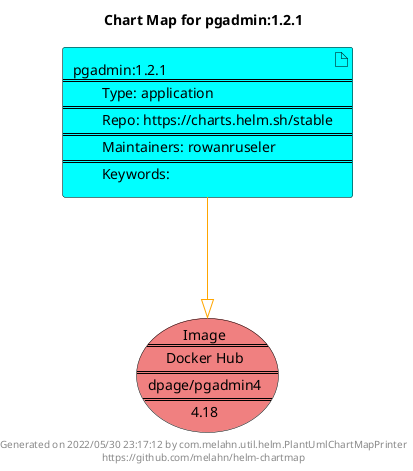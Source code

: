 @startuml
skinparam linetype ortho
skinparam backgroundColor white
skinparam usecaseBorderColor black
skinparam usecaseArrowColor LightSlateGray
skinparam artifactBorderColor black
skinparam artifactArrowColor LightSlateGray

title Chart Map for pgadmin:1.2.1

'There is one referenced Helm Chart
artifact "pgadmin:1.2.1\n====\n\tType: application\n====\n\tRepo: https://charts.helm.sh/stable\n====\n\tMaintainers: rowanruseler\n====\n\tKeywords: " as pgadmin_1_2_1 #Cyan

'There is one referenced Docker Image
usecase "Image\n====\nDocker Hub\n====\ndpage/pgadmin4\n====\n4.18" as dpage_pgadmin4_4_18 #LightCoral

'Chart Dependencies
pgadmin_1_2_1--[#orange]-|>dpage_pgadmin4_4_18

center footer Generated on 2022/05/30 23:17:12 by com.melahn.util.helm.PlantUmlChartMapPrinter\nhttps://github.com/melahn/helm-chartmap
@enduml

